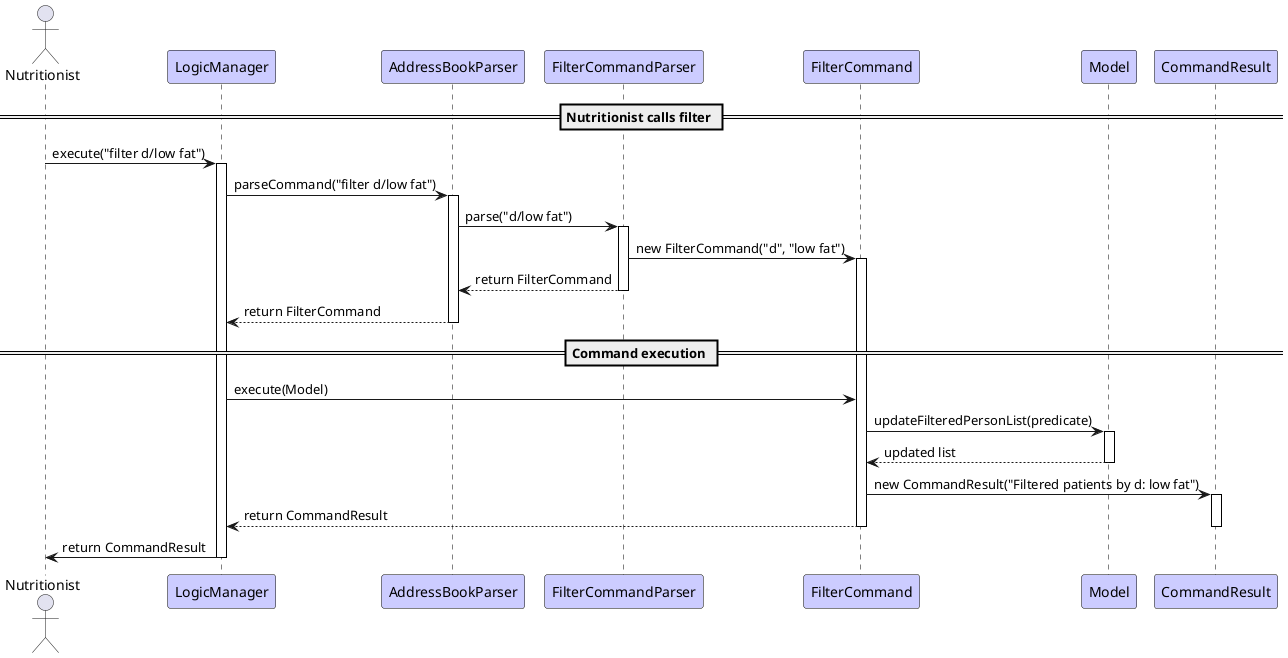 @startuml
skinparam participantStyle rectangle
skinparam shadowing false
skinparam sequence {
    lifeLineBorderColor #000000
    lifeLineBackgroundColor #FFFFFF
      participantBorderColor #000000
      participantBackgroundColor #CCCCFF
      boxBorderColor #999999
      boxBackgroundColor #DDDDFF
      activateBackgroundColor #9999FF
      activateBorderColor #333399
}

actor Nutritionist
participant LogicManager
participant AddressBookParser
participant FilterCommandParser
participant FilterCommand
participant Model
participant CommandResult

== Nutritionist calls filter ==
Nutritionist -> LogicManager : execute("filter d/low fat")
activate LogicManager

LogicManager -> AddressBookParser : parseCommand("filter d/low fat")
activate AddressBookParser

AddressBookParser -> FilterCommandParser : parse("d/low fat")
activate FilterCommandParser

FilterCommandParser -> FilterCommand : new FilterCommand("d", "low fat")
activate FilterCommand

FilterCommandParser --> AddressBookParser : return FilterCommand
deactivate FilterCommandParser

AddressBookParser --> LogicManager : return FilterCommand
deactivate AddressBookParser

== Command execution ==
LogicManager -> FilterCommand : execute(Model)
FilterCommand -> Model : updateFilteredPersonList(predicate)
activate Model
Model --> FilterCommand : updated list
deactivate Model

FilterCommand -> CommandResult : new CommandResult("Filtered patients by d: low fat")
activate CommandResult
FilterCommand --> LogicManager : return CommandResult
deactivate CommandResult
deactivate FilterCommand

LogicManager -> Nutritionist : return CommandResult
deactivate LogicManager
@enduml
